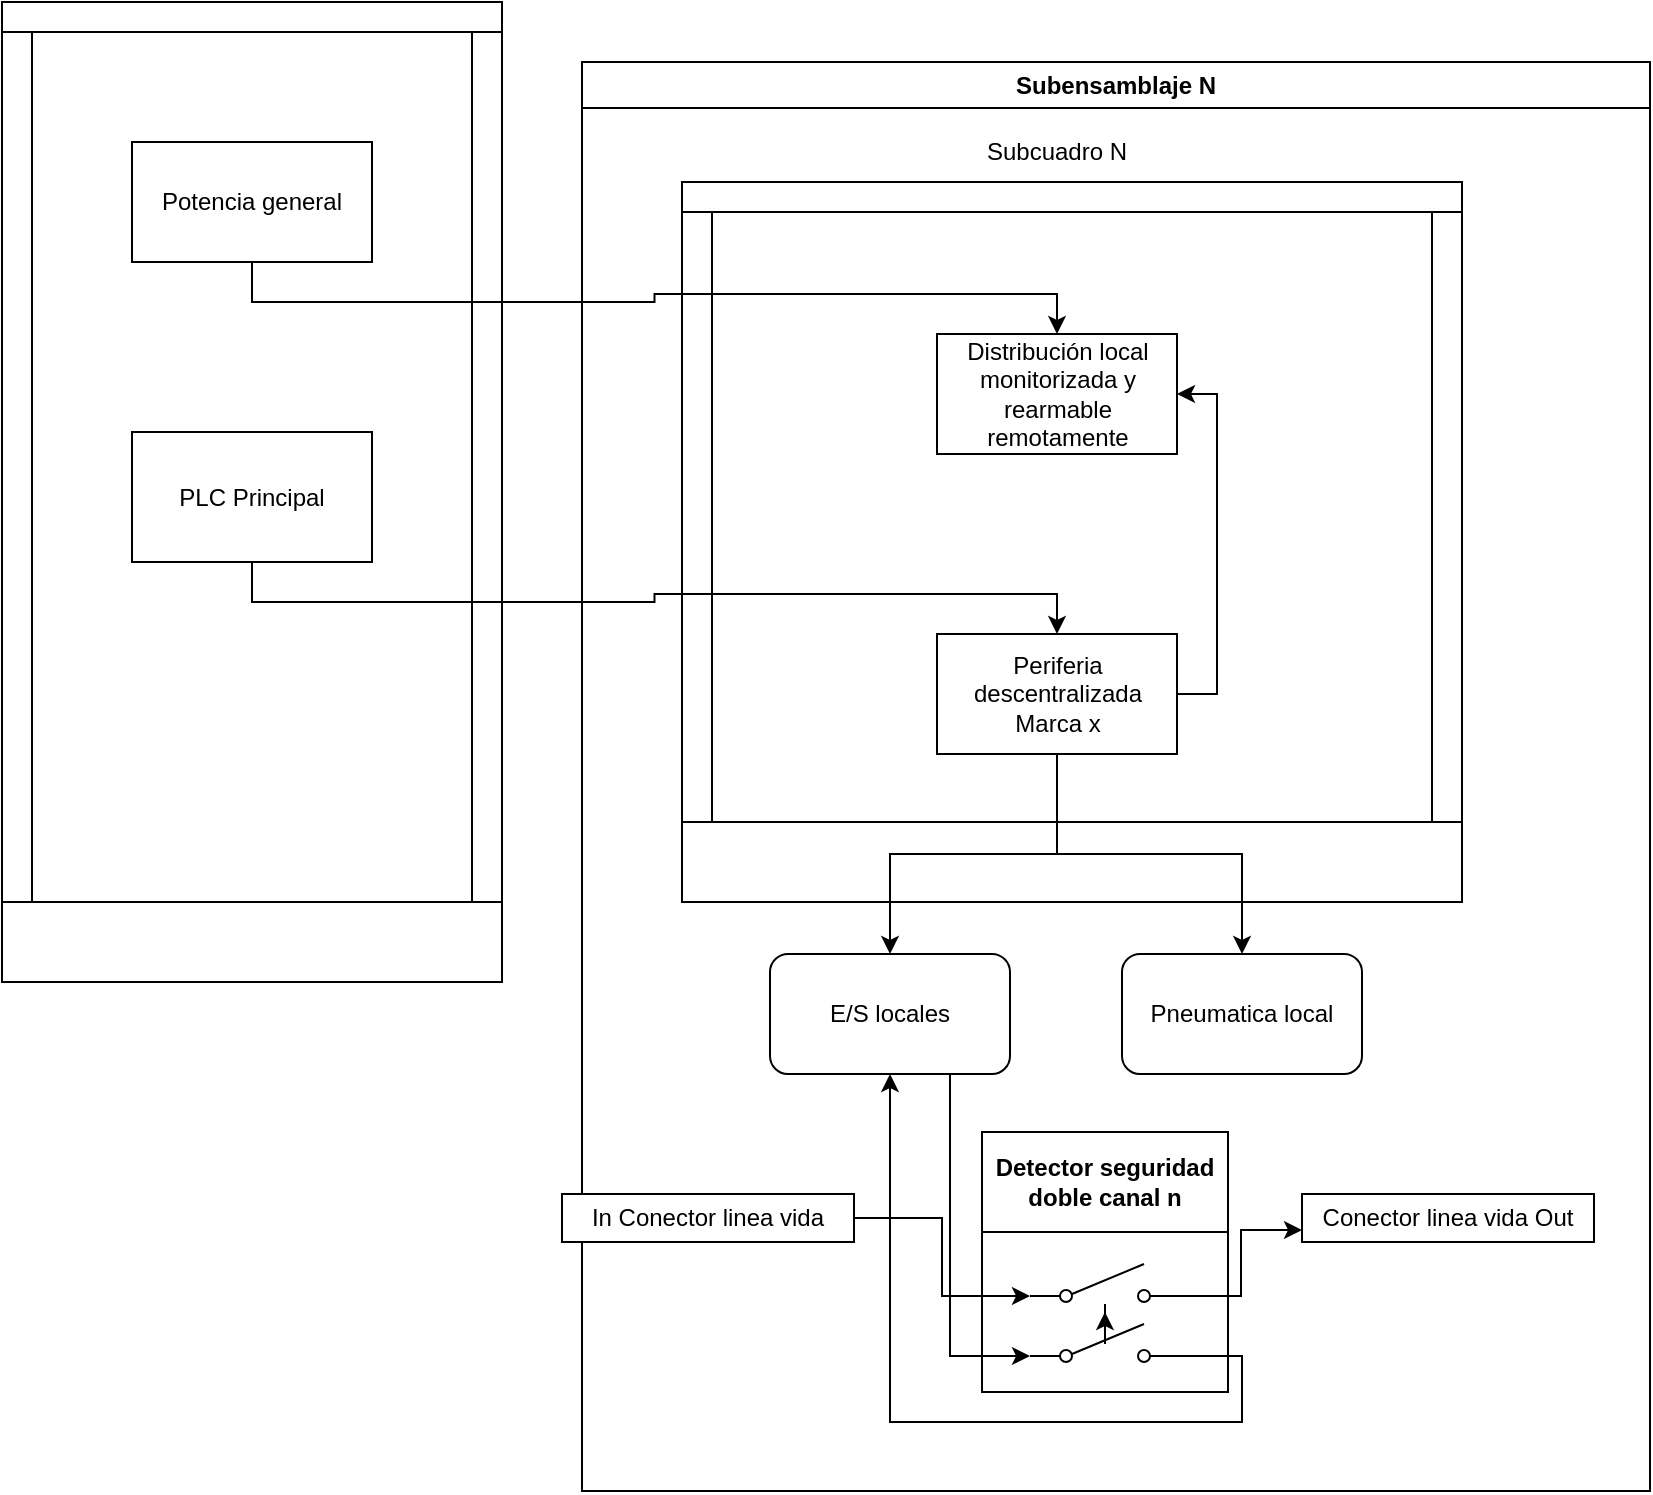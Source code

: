 <mxfile version="23.0.2" type="github">
  <diagram name="Page-1" id="FeqBj5vPtAPxshJGMHiz">
    <mxGraphModel dx="2101" dy="850" grid="1" gridSize="10" guides="1" tooltips="1" connect="1" arrows="1" fold="1" page="1" pageScale="1" pageWidth="827" pageHeight="1169" math="0" shadow="0">
      <root>
        <mxCell id="0" />
        <mxCell id="1" parent="0" />
        <mxCell id="Qn28iX6SNSnFuoeIM-P5-10" value="" style="verticalLabelPosition=bottom;dashed=0;shadow=0;html=1;align=center;verticalAlign=top;shape=mxgraph.cabinets.cabinet;hasStand=1" vertex="1" parent="1">
          <mxGeometry x="-30" y="20" width="250" height="490" as="geometry" />
        </mxCell>
        <mxCell id="Qn28iX6SNSnFuoeIM-P5-5" value="Subensamblaje N" style="swimlane;whiteSpace=wrap;html=1;" vertex="1" parent="1">
          <mxGeometry x="260" y="50" width="534" height="714.53" as="geometry" />
        </mxCell>
        <mxCell id="Qn28iX6SNSnFuoeIM-P5-12" value="" style="verticalLabelPosition=bottom;dashed=0;shadow=0;html=1;align=center;verticalAlign=top;shape=mxgraph.cabinets.cabinet;hasStand=1" vertex="1" parent="Qn28iX6SNSnFuoeIM-P5-5">
          <mxGeometry x="50" y="60" width="390" height="360" as="geometry" />
        </mxCell>
        <mxCell id="Qn28iX6SNSnFuoeIM-P5-22" style="edgeStyle=orthogonalEdgeStyle;rounded=0;orthogonalLoop=1;jettySize=auto;html=1;exitX=0.5;exitY=1;exitDx=0;exitDy=0;entryX=0.5;entryY=0;entryDx=0;entryDy=0;" edge="1" parent="Qn28iX6SNSnFuoeIM-P5-5" source="Qn28iX6SNSnFuoeIM-P5-9" target="Qn28iX6SNSnFuoeIM-P5-20">
          <mxGeometry relative="1" as="geometry" />
        </mxCell>
        <mxCell id="Qn28iX6SNSnFuoeIM-P5-23" style="edgeStyle=orthogonalEdgeStyle;rounded=0;orthogonalLoop=1;jettySize=auto;html=1;exitX=0.5;exitY=1;exitDx=0;exitDy=0;entryX=0.5;entryY=0;entryDx=0;entryDy=0;" edge="1" parent="Qn28iX6SNSnFuoeIM-P5-5" source="Qn28iX6SNSnFuoeIM-P5-9" target="Qn28iX6SNSnFuoeIM-P5-21">
          <mxGeometry relative="1" as="geometry" />
        </mxCell>
        <mxCell id="Qn28iX6SNSnFuoeIM-P5-24" style="edgeStyle=orthogonalEdgeStyle;rounded=0;orthogonalLoop=1;jettySize=auto;html=1;exitX=1;exitY=0.5;exitDx=0;exitDy=0;entryX=1;entryY=0.5;entryDx=0;entryDy=0;" edge="1" parent="Qn28iX6SNSnFuoeIM-P5-5" source="Qn28iX6SNSnFuoeIM-P5-9" target="Qn28iX6SNSnFuoeIM-P5-14">
          <mxGeometry relative="1" as="geometry" />
        </mxCell>
        <mxCell id="Qn28iX6SNSnFuoeIM-P5-9" value="Periferia descentralizada&lt;br&gt;Marca x" style="rounded=0;whiteSpace=wrap;html=1;" vertex="1" parent="Qn28iX6SNSnFuoeIM-P5-5">
          <mxGeometry x="177.5" y="286" width="120" height="60" as="geometry" />
        </mxCell>
        <mxCell id="Qn28iX6SNSnFuoeIM-P5-13" value="Subcuadro N" style="text;html=1;strokeColor=none;fillColor=none;align=center;verticalAlign=middle;whiteSpace=wrap;rounded=0;" vertex="1" parent="Qn28iX6SNSnFuoeIM-P5-5">
          <mxGeometry x="170" y="30" width="135" height="30" as="geometry" />
        </mxCell>
        <mxCell id="Qn28iX6SNSnFuoeIM-P5-14" value="Distribución local monitorizada y rearmable remotamente" style="rounded=0;whiteSpace=wrap;html=1;" vertex="1" parent="Qn28iX6SNSnFuoeIM-P5-5">
          <mxGeometry x="177.5" y="136" width="120" height="60" as="geometry" />
        </mxCell>
        <mxCell id="Qn28iX6SNSnFuoeIM-P5-37" style="edgeStyle=orthogonalEdgeStyle;rounded=0;orthogonalLoop=1;jettySize=auto;html=1;exitX=0.75;exitY=1;exitDx=0;exitDy=0;entryX=0;entryY=0.8;entryDx=0;entryDy=0;" edge="1" parent="Qn28iX6SNSnFuoeIM-P5-5" source="Qn28iX6SNSnFuoeIM-P5-20" target="Qn28iX6SNSnFuoeIM-P5-32">
          <mxGeometry relative="1" as="geometry" />
        </mxCell>
        <mxCell id="Qn28iX6SNSnFuoeIM-P5-20" value="E/S locales" style="rounded=1;whiteSpace=wrap;html=1;" vertex="1" parent="Qn28iX6SNSnFuoeIM-P5-5">
          <mxGeometry x="94" y="446" width="120" height="60" as="geometry" />
        </mxCell>
        <mxCell id="Qn28iX6SNSnFuoeIM-P5-21" value="Pneumatica local" style="rounded=1;whiteSpace=wrap;html=1;" vertex="1" parent="Qn28iX6SNSnFuoeIM-P5-5">
          <mxGeometry x="270" y="446" width="120" height="60" as="geometry" />
        </mxCell>
        <mxCell id="Qn28iX6SNSnFuoeIM-P5-34" style="edgeStyle=orthogonalEdgeStyle;rounded=0;orthogonalLoop=1;jettySize=auto;html=1;exitX=1;exitY=0.5;exitDx=0;exitDy=0;entryX=0;entryY=0.8;entryDx=0;entryDy=0;" edge="1" parent="Qn28iX6SNSnFuoeIM-P5-5" source="Qn28iX6SNSnFuoeIM-P5-26" target="Qn28iX6SNSnFuoeIM-P5-30">
          <mxGeometry relative="1" as="geometry" />
        </mxCell>
        <mxCell id="Qn28iX6SNSnFuoeIM-P5-26" value="In Conector linea vida" style="rounded=0;whiteSpace=wrap;html=1;" vertex="1" parent="Qn28iX6SNSnFuoeIM-P5-5">
          <mxGeometry x="-10" y="566" width="146" height="24" as="geometry" />
        </mxCell>
        <mxCell id="Qn28iX6SNSnFuoeIM-P5-27" value="Conector linea vida Out" style="rounded=0;whiteSpace=wrap;html=1;" vertex="1" parent="Qn28iX6SNSnFuoeIM-P5-5">
          <mxGeometry x="360" y="566" width="146" height="24" as="geometry" />
        </mxCell>
        <mxCell id="Qn28iX6SNSnFuoeIM-P5-31" value="Detector seguridad doble canal n" style="swimlane;whiteSpace=wrap;html=1;startSize=50;" vertex="1" parent="Qn28iX6SNSnFuoeIM-P5-5">
          <mxGeometry x="200" y="535" width="123" height="130" as="geometry" />
        </mxCell>
        <mxCell id="Qn28iX6SNSnFuoeIM-P5-33" value="" style="edgeStyle=orthogonalEdgeStyle;rounded=0;orthogonalLoop=1;jettySize=auto;html=1;" edge="1" parent="Qn28iX6SNSnFuoeIM-P5-31" source="Qn28iX6SNSnFuoeIM-P5-30">
          <mxGeometry relative="1" as="geometry">
            <mxPoint x="61.474" y="90" as="targetPoint" />
          </mxGeometry>
        </mxCell>
        <mxCell id="Qn28iX6SNSnFuoeIM-P5-30" value="" style="html=1;shape=mxgraph.electrical.electro-mechanical.singleSwitch;aspect=fixed;elSwitchState=off;" vertex="1" parent="Qn28iX6SNSnFuoeIM-P5-31">
          <mxGeometry x="24" y="66" width="75" height="20" as="geometry" />
        </mxCell>
        <mxCell id="Qn28iX6SNSnFuoeIM-P5-32" value="" style="html=1;shape=mxgraph.electrical.electro-mechanical.singleSwitch;aspect=fixed;elSwitchState=off;" vertex="1" parent="Qn28iX6SNSnFuoeIM-P5-31">
          <mxGeometry x="24" y="96" width="75" height="20" as="geometry" />
        </mxCell>
        <mxCell id="Qn28iX6SNSnFuoeIM-P5-35" style="edgeStyle=orthogonalEdgeStyle;rounded=0;orthogonalLoop=1;jettySize=auto;html=1;exitX=1;exitY=0.8;exitDx=0;exitDy=0;entryX=0;entryY=0.75;entryDx=0;entryDy=0;" edge="1" parent="Qn28iX6SNSnFuoeIM-P5-5" source="Qn28iX6SNSnFuoeIM-P5-30" target="Qn28iX6SNSnFuoeIM-P5-27">
          <mxGeometry relative="1" as="geometry" />
        </mxCell>
        <mxCell id="Qn28iX6SNSnFuoeIM-P5-38" style="edgeStyle=orthogonalEdgeStyle;rounded=0;orthogonalLoop=1;jettySize=auto;html=1;exitX=1;exitY=0.8;exitDx=0;exitDy=0;entryX=0.5;entryY=1;entryDx=0;entryDy=0;" edge="1" parent="Qn28iX6SNSnFuoeIM-P5-5" source="Qn28iX6SNSnFuoeIM-P5-32" target="Qn28iX6SNSnFuoeIM-P5-20">
          <mxGeometry relative="1" as="geometry">
            <Array as="points">
              <mxPoint x="330" y="647" />
              <mxPoint x="330" y="680" />
              <mxPoint x="154" y="680" />
            </Array>
          </mxGeometry>
        </mxCell>
        <mxCell id="Qn28iX6SNSnFuoeIM-P5-39" value="" style="shape=image;verticalLabelPosition=bottom;labelBackgroundColor=default;verticalAlign=top;aspect=fixed;imageAspect=0;image=https://m.media-amazon.com/images/I/61IphYwvNgL._AC_SL1000_.jpg;" vertex="1" parent="Qn28iX6SNSnFuoeIM-P5-5">
          <mxGeometry x="-40" y="600" width="104" height="84.1" as="geometry" />
        </mxCell>
        <mxCell id="Qn28iX6SNSnFuoeIM-P5-40" value="" style="shape=image;verticalLabelPosition=bottom;labelBackgroundColor=default;verticalAlign=top;aspect=fixed;imageAspect=0;image=https://m.media-amazon.com/images/I/61IphYwvNgL._AC_SL1000_.jpg;" vertex="1" parent="Qn28iX6SNSnFuoeIM-P5-5">
          <mxGeometry x="430" y="610" width="104" height="84.1" as="geometry" />
        </mxCell>
        <mxCell id="Qn28iX6SNSnFuoeIM-P5-41" value="" style="shape=image;verticalLabelPosition=bottom;labelBackgroundColor=default;verticalAlign=top;aspect=fixed;imageAspect=0;image=https://cdn2.iconfinder.com/data/icons/computer-icons/100/PC2_go-37-512.png;" vertex="1" parent="Qn28iX6SNSnFuoeIM-P5-5">
          <mxGeometry x="20" y="240" width="92" height="92" as="geometry" />
        </mxCell>
        <mxCell id="Qn28iX6SNSnFuoeIM-P5-18" style="edgeStyle=orthogonalEdgeStyle;rounded=0;orthogonalLoop=1;jettySize=auto;html=1;exitX=0.5;exitY=1;exitDx=0;exitDy=0;entryX=0.5;entryY=0;entryDx=0;entryDy=0;" edge="1" parent="1" source="Qn28iX6SNSnFuoeIM-P5-2" target="Qn28iX6SNSnFuoeIM-P5-9">
          <mxGeometry relative="1" as="geometry" />
        </mxCell>
        <mxCell id="Qn28iX6SNSnFuoeIM-P5-2" value="PLC Principal" style="rounded=0;whiteSpace=wrap;html=1;" vertex="1" parent="1">
          <mxGeometry x="35" y="235" width="120" height="65" as="geometry" />
        </mxCell>
        <mxCell id="Qn28iX6SNSnFuoeIM-P5-17" style="edgeStyle=orthogonalEdgeStyle;rounded=0;orthogonalLoop=1;jettySize=auto;html=1;exitX=0.5;exitY=1;exitDx=0;exitDy=0;entryX=0.5;entryY=0;entryDx=0;entryDy=0;" edge="1" parent="1" source="Qn28iX6SNSnFuoeIM-P5-11" target="Qn28iX6SNSnFuoeIM-P5-14">
          <mxGeometry relative="1" as="geometry" />
        </mxCell>
        <mxCell id="Qn28iX6SNSnFuoeIM-P5-11" value="Potencia general" style="rounded=0;whiteSpace=wrap;html=1;" vertex="1" parent="1">
          <mxGeometry x="35" y="90" width="120" height="60" as="geometry" />
        </mxCell>
      </root>
    </mxGraphModel>
  </diagram>
</mxfile>
